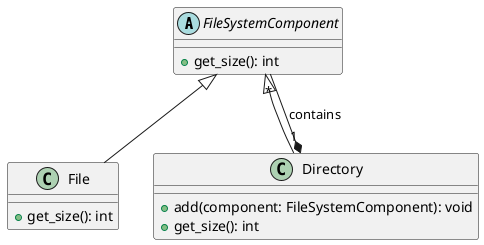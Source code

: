 @startuml
abstract class FileSystemComponent
FileSystemComponent : +get_size(): int
class File
File : +get_size(): int
class Directory
Directory : +add(component: FileSystemComponent): void
Directory : +get_size(): int
FileSystemComponent <|-- File
FileSystemComponent <|-- Directory
Directory "1" *-- "*" FileSystemComponent : contains
@enduml